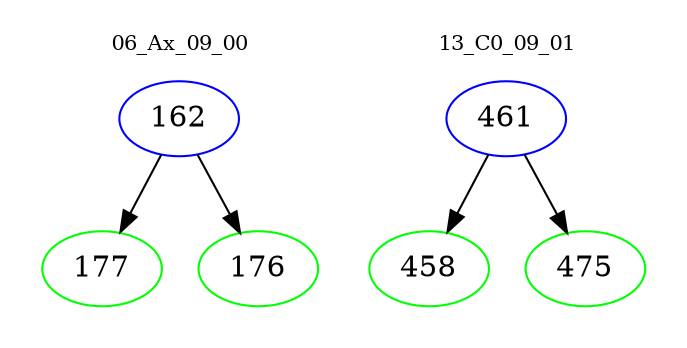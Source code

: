 digraph{
subgraph cluster_0 {
color = white
label = "06_Ax_09_00";
fontsize=10;
T0_162 [label="162", color="blue"]
T0_162 -> T0_177 [color="black"]
T0_177 [label="177", color="green"]
T0_162 -> T0_176 [color="black"]
T0_176 [label="176", color="green"]
}
subgraph cluster_1 {
color = white
label = "13_C0_09_01";
fontsize=10;
T1_461 [label="461", color="blue"]
T1_461 -> T1_458 [color="black"]
T1_458 [label="458", color="green"]
T1_461 -> T1_475 [color="black"]
T1_475 [label="475", color="green"]
}
}
